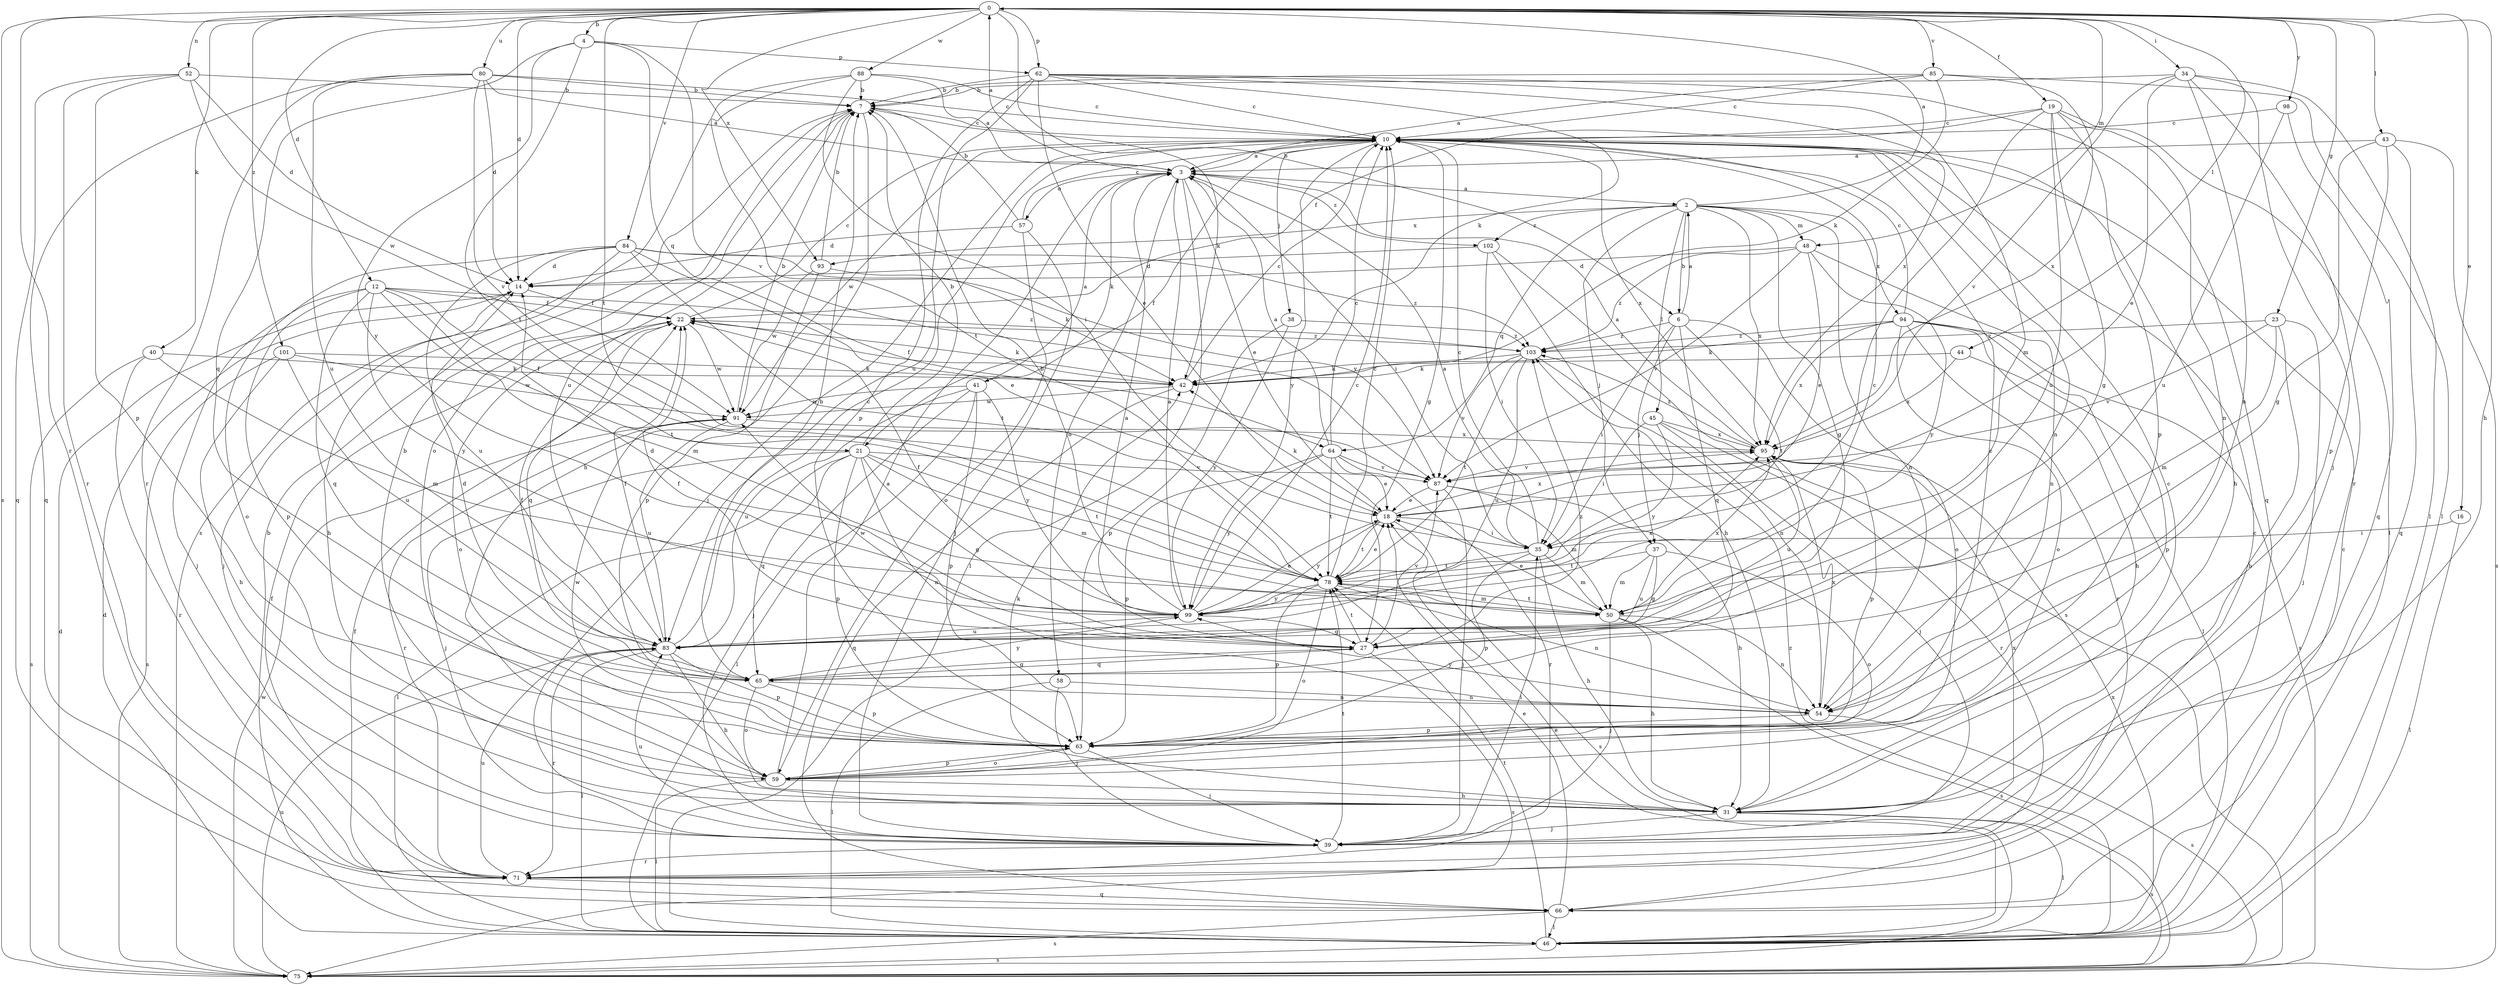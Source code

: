 strict digraph  {
0;
2;
3;
4;
6;
7;
10;
12;
14;
16;
18;
19;
21;
22;
23;
27;
31;
34;
35;
37;
38;
39;
40;
41;
42;
43;
44;
45;
46;
48;
50;
52;
54;
57;
58;
59;
62;
63;
64;
65;
66;
71;
75;
78;
80;
83;
84;
85;
87;
88;
91;
93;
94;
95;
98;
99;
101;
102;
103;
0 -> 4  [label=b];
0 -> 6  [label=b];
0 -> 12  [label=d];
0 -> 14  [label=d];
0 -> 16  [label=e];
0 -> 19  [label=f];
0 -> 23  [label=g];
0 -> 31  [label=h];
0 -> 34  [label=i];
0 -> 40  [label=k];
0 -> 43  [label=l];
0 -> 44  [label=l];
0 -> 48  [label=m];
0 -> 52  [label=n];
0 -> 62  [label=p];
0 -> 71  [label=r];
0 -> 75  [label=s];
0 -> 78  [label=t];
0 -> 80  [label=u];
0 -> 84  [label=v];
0 -> 85  [label=v];
0 -> 88  [label=w];
0 -> 93  [label=x];
0 -> 98  [label=y];
0 -> 101  [label=z];
2 -> 0  [label=a];
2 -> 6  [label=b];
2 -> 27  [label=g];
2 -> 37  [label=j];
2 -> 45  [label=l];
2 -> 48  [label=m];
2 -> 54  [label=n];
2 -> 64  [label=q];
2 -> 93  [label=x];
2 -> 94  [label=x];
2 -> 95  [label=x];
2 -> 102  [label=z];
3 -> 0  [label=a];
3 -> 2  [label=a];
3 -> 18  [label=e];
3 -> 35  [label=i];
3 -> 41  [label=k];
3 -> 46  [label=l];
3 -> 57  [label=o];
3 -> 58  [label=o];
3 -> 102  [label=z];
4 -> 62  [label=p];
4 -> 64  [label=q];
4 -> 65  [label=q];
4 -> 78  [label=t];
4 -> 87  [label=v];
4 -> 99  [label=y];
6 -> 2  [label=a];
6 -> 35  [label=i];
6 -> 37  [label=j];
6 -> 59  [label=o];
6 -> 65  [label=q];
6 -> 78  [label=t];
6 -> 103  [label=z];
7 -> 10  [label=c];
7 -> 31  [label=h];
7 -> 42  [label=k];
7 -> 59  [label=o];
7 -> 83  [label=u];
10 -> 3  [label=a];
10 -> 21  [label=f];
10 -> 27  [label=g];
10 -> 31  [label=h];
10 -> 38  [label=j];
10 -> 39  [label=j];
10 -> 54  [label=n];
10 -> 91  [label=w];
10 -> 95  [label=x];
10 -> 99  [label=y];
12 -> 21  [label=f];
12 -> 22  [label=f];
12 -> 39  [label=j];
12 -> 50  [label=m];
12 -> 63  [label=p];
12 -> 65  [label=q];
12 -> 78  [label=t];
12 -> 99  [label=y];
12 -> 103  [label=z];
14 -> 22  [label=f];
14 -> 39  [label=j];
16 -> 35  [label=i];
16 -> 46  [label=l];
18 -> 35  [label=i];
18 -> 42  [label=k];
18 -> 75  [label=s];
18 -> 78  [label=t];
18 -> 95  [label=x];
18 -> 99  [label=y];
19 -> 10  [label=c];
19 -> 22  [label=f];
19 -> 27  [label=g];
19 -> 35  [label=i];
19 -> 46  [label=l];
19 -> 54  [label=n];
19 -> 63  [label=p];
19 -> 83  [label=u];
21 -> 7  [label=b];
21 -> 27  [label=g];
21 -> 39  [label=j];
21 -> 46  [label=l];
21 -> 50  [label=m];
21 -> 54  [label=n];
21 -> 63  [label=p];
21 -> 65  [label=q];
21 -> 78  [label=t];
21 -> 87  [label=v];
22 -> 10  [label=c];
22 -> 42  [label=k];
22 -> 59  [label=o];
22 -> 65  [label=q];
22 -> 91  [label=w];
22 -> 103  [label=z];
23 -> 31  [label=h];
23 -> 39  [label=j];
23 -> 50  [label=m];
23 -> 87  [label=v];
23 -> 103  [label=z];
27 -> 3  [label=a];
27 -> 22  [label=f];
27 -> 65  [label=q];
27 -> 75  [label=s];
27 -> 78  [label=t];
27 -> 87  [label=v];
27 -> 91  [label=w];
31 -> 10  [label=c];
31 -> 39  [label=j];
31 -> 42  [label=k];
31 -> 46  [label=l];
31 -> 75  [label=s];
34 -> 7  [label=b];
34 -> 18  [label=e];
34 -> 39  [label=j];
34 -> 46  [label=l];
34 -> 54  [label=n];
34 -> 71  [label=r];
34 -> 87  [label=v];
35 -> 3  [label=a];
35 -> 10  [label=c];
35 -> 31  [label=h];
35 -> 50  [label=m];
35 -> 63  [label=p];
35 -> 78  [label=t];
37 -> 27  [label=g];
37 -> 50  [label=m];
37 -> 59  [label=o];
37 -> 78  [label=t];
37 -> 83  [label=u];
38 -> 63  [label=p];
38 -> 99  [label=y];
38 -> 103  [label=z];
39 -> 35  [label=i];
39 -> 71  [label=r];
39 -> 78  [label=t];
39 -> 83  [label=u];
39 -> 95  [label=x];
40 -> 42  [label=k];
40 -> 50  [label=m];
40 -> 71  [label=r];
40 -> 75  [label=s];
41 -> 3  [label=a];
41 -> 39  [label=j];
41 -> 46  [label=l];
41 -> 63  [label=p];
41 -> 83  [label=u];
41 -> 91  [label=w];
41 -> 99  [label=y];
42 -> 10  [label=c];
42 -> 22  [label=f];
42 -> 66  [label=q];
42 -> 91  [label=w];
43 -> 3  [label=a];
43 -> 27  [label=g];
43 -> 63  [label=p];
43 -> 66  [label=q];
43 -> 75  [label=s];
44 -> 42  [label=k];
44 -> 63  [label=p];
44 -> 95  [label=x];
45 -> 35  [label=i];
45 -> 39  [label=j];
45 -> 71  [label=r];
45 -> 95  [label=x];
45 -> 99  [label=y];
46 -> 7  [label=b];
46 -> 10  [label=c];
46 -> 14  [label=d];
46 -> 18  [label=e];
46 -> 22  [label=f];
46 -> 75  [label=s];
46 -> 78  [label=t];
46 -> 95  [label=x];
46 -> 103  [label=z];
48 -> 14  [label=d];
48 -> 18  [label=e];
48 -> 54  [label=n];
48 -> 87  [label=v];
48 -> 99  [label=y];
48 -> 103  [label=z];
50 -> 10  [label=c];
50 -> 18  [label=e];
50 -> 31  [label=h];
50 -> 39  [label=j];
50 -> 54  [label=n];
50 -> 75  [label=s];
50 -> 78  [label=t];
50 -> 95  [label=x];
52 -> 7  [label=b];
52 -> 14  [label=d];
52 -> 63  [label=p];
52 -> 66  [label=q];
52 -> 71  [label=r];
52 -> 91  [label=w];
54 -> 63  [label=p];
54 -> 75  [label=s];
54 -> 95  [label=x];
54 -> 99  [label=y];
57 -> 7  [label=b];
57 -> 10  [label=c];
57 -> 14  [label=d];
57 -> 39  [label=j];
57 -> 59  [label=o];
58 -> 39  [label=j];
58 -> 46  [label=l];
58 -> 54  [label=n];
59 -> 3  [label=a];
59 -> 7  [label=b];
59 -> 31  [label=h];
59 -> 46  [label=l];
59 -> 63  [label=p];
62 -> 7  [label=b];
62 -> 10  [label=c];
62 -> 18  [label=e];
62 -> 42  [label=k];
62 -> 50  [label=m];
62 -> 63  [label=p];
62 -> 66  [label=q];
62 -> 83  [label=u];
62 -> 95  [label=x];
63 -> 10  [label=c];
63 -> 39  [label=j];
63 -> 59  [label=o];
63 -> 91  [label=w];
64 -> 3  [label=a];
64 -> 10  [label=c];
64 -> 18  [label=e];
64 -> 63  [label=p];
64 -> 71  [label=r];
64 -> 78  [label=t];
64 -> 87  [label=v];
64 -> 99  [label=y];
65 -> 7  [label=b];
65 -> 14  [label=d];
65 -> 22  [label=f];
65 -> 27  [label=g];
65 -> 54  [label=n];
65 -> 59  [label=o];
65 -> 63  [label=p];
65 -> 99  [label=y];
65 -> 103  [label=z];
66 -> 10  [label=c];
66 -> 18  [label=e];
66 -> 46  [label=l];
66 -> 75  [label=s];
71 -> 22  [label=f];
71 -> 66  [label=q];
71 -> 83  [label=u];
75 -> 14  [label=d];
75 -> 83  [label=u];
75 -> 91  [label=w];
78 -> 10  [label=c];
78 -> 18  [label=e];
78 -> 50  [label=m];
78 -> 54  [label=n];
78 -> 59  [label=o];
78 -> 63  [label=p];
78 -> 99  [label=y];
80 -> 3  [label=a];
80 -> 7  [label=b];
80 -> 10  [label=c];
80 -> 14  [label=d];
80 -> 66  [label=q];
80 -> 71  [label=r];
80 -> 83  [label=u];
80 -> 87  [label=v];
83 -> 10  [label=c];
83 -> 22  [label=f];
83 -> 31  [label=h];
83 -> 46  [label=l];
83 -> 63  [label=p];
83 -> 71  [label=r];
84 -> 14  [label=d];
84 -> 18  [label=e];
84 -> 31  [label=h];
84 -> 59  [label=o];
84 -> 78  [label=t];
84 -> 83  [label=u];
84 -> 87  [label=v];
84 -> 103  [label=z];
85 -> 3  [label=a];
85 -> 7  [label=b];
85 -> 10  [label=c];
85 -> 42  [label=k];
85 -> 46  [label=l];
85 -> 95  [label=x];
87 -> 18  [label=e];
87 -> 31  [label=h];
87 -> 39  [label=j];
87 -> 50  [label=m];
88 -> 3  [label=a];
88 -> 7  [label=b];
88 -> 10  [label=c];
88 -> 35  [label=i];
88 -> 75  [label=s];
88 -> 78  [label=t];
91 -> 7  [label=b];
91 -> 71  [label=r];
91 -> 83  [label=u];
91 -> 95  [label=x];
93 -> 7  [label=b];
93 -> 42  [label=k];
93 -> 63  [label=p];
93 -> 91  [label=w];
94 -> 10  [label=c];
94 -> 31  [label=h];
94 -> 42  [label=k];
94 -> 46  [label=l];
94 -> 59  [label=o];
94 -> 71  [label=r];
94 -> 75  [label=s];
94 -> 95  [label=x];
94 -> 103  [label=z];
95 -> 3  [label=a];
95 -> 63  [label=p];
95 -> 83  [label=u];
95 -> 87  [label=v];
95 -> 103  [label=z];
98 -> 10  [label=c];
98 -> 66  [label=q];
98 -> 83  [label=u];
99 -> 3  [label=a];
99 -> 7  [label=b];
99 -> 10  [label=c];
99 -> 14  [label=d];
99 -> 18  [label=e];
99 -> 22  [label=f];
99 -> 27  [label=g];
99 -> 83  [label=u];
99 -> 95  [label=x];
101 -> 31  [label=h];
101 -> 42  [label=k];
101 -> 75  [label=s];
101 -> 83  [label=u];
101 -> 91  [label=w];
102 -> 14  [label=d];
102 -> 31  [label=h];
102 -> 35  [label=i];
102 -> 75  [label=s];
103 -> 42  [label=k];
103 -> 54  [label=n];
103 -> 78  [label=t];
103 -> 83  [label=u];
103 -> 87  [label=v];
}
